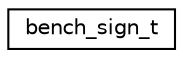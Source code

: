 digraph "Graphical Class Hierarchy"
{
  edge [fontname="Helvetica",fontsize="10",labelfontname="Helvetica",labelfontsize="10"];
  node [fontname="Helvetica",fontsize="10",shape=record];
  rankdir="LR";
  Node0 [label="bench_sign_t",height=0.2,width=0.4,color="black", fillcolor="white", style="filled",URL="$d3/d1d/structbench__sign__t.html"];
}
